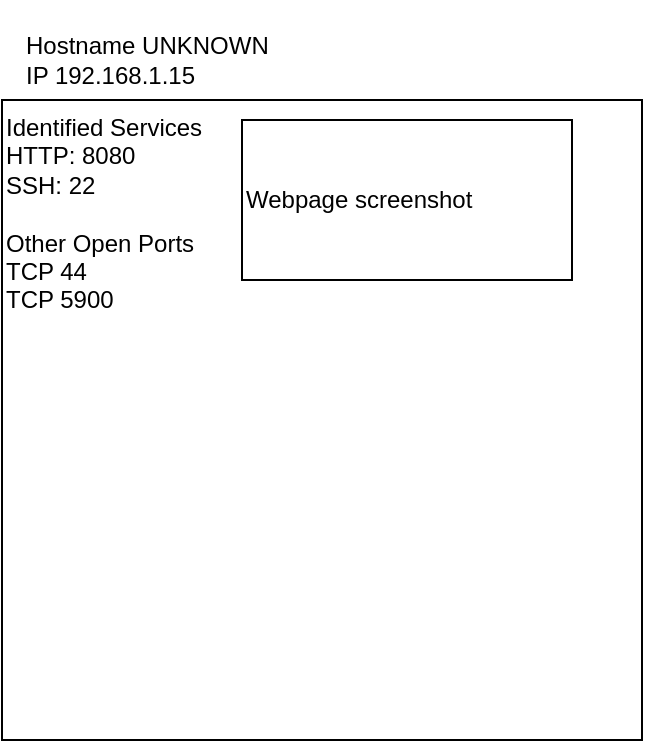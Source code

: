 <mxfile version="13.9.9" type="device"><diagram id="Mwl8MIsoy3firY_hF9kz" name="Page-1"><mxGraphModel dx="1106" dy="860" grid="1" gridSize="10" guides="1" tooltips="1" connect="1" arrows="1" fold="1" page="1" pageScale="1" pageWidth="1169" pageHeight="827" math="0" shadow="0"><root><mxCell id="0"/><mxCell id="1" parent="0"/><mxCell id="dn7mskENgREUwV-7t0ws-1" value="Hostname UNKNOWN&lt;br&gt;IP 192.168.1.15" style="text;html=1;strokeColor=none;fillColor=none;align=left;verticalAlign=middle;whiteSpace=wrap;rounded=0;" vertex="1" parent="1"><mxGeometry x="190" y="130" width="180" height="60" as="geometry"/></mxCell><mxCell id="dn7mskENgREUwV-7t0ws-2" value="Identified Services&lt;br&gt;HTTP: 8080&lt;br&gt;SSH: 22&lt;br&gt;&lt;br&gt;Other Open Ports&lt;br&gt;TCP 44&lt;br&gt;TCP 5900&lt;br&gt;" style="whiteSpace=wrap;html=1;aspect=fixed;align=left;verticalAlign=top;" vertex="1" parent="1"><mxGeometry x="180" y="180" width="320" height="320" as="geometry"/></mxCell><mxCell id="dn7mskENgREUwV-7t0ws-3" value="Webpage screenshot" style="rounded=0;whiteSpace=wrap;html=1;align=left;" vertex="1" parent="1"><mxGeometry x="300" y="190" width="165" height="80" as="geometry"/></mxCell></root></mxGraphModel></diagram></mxfile>